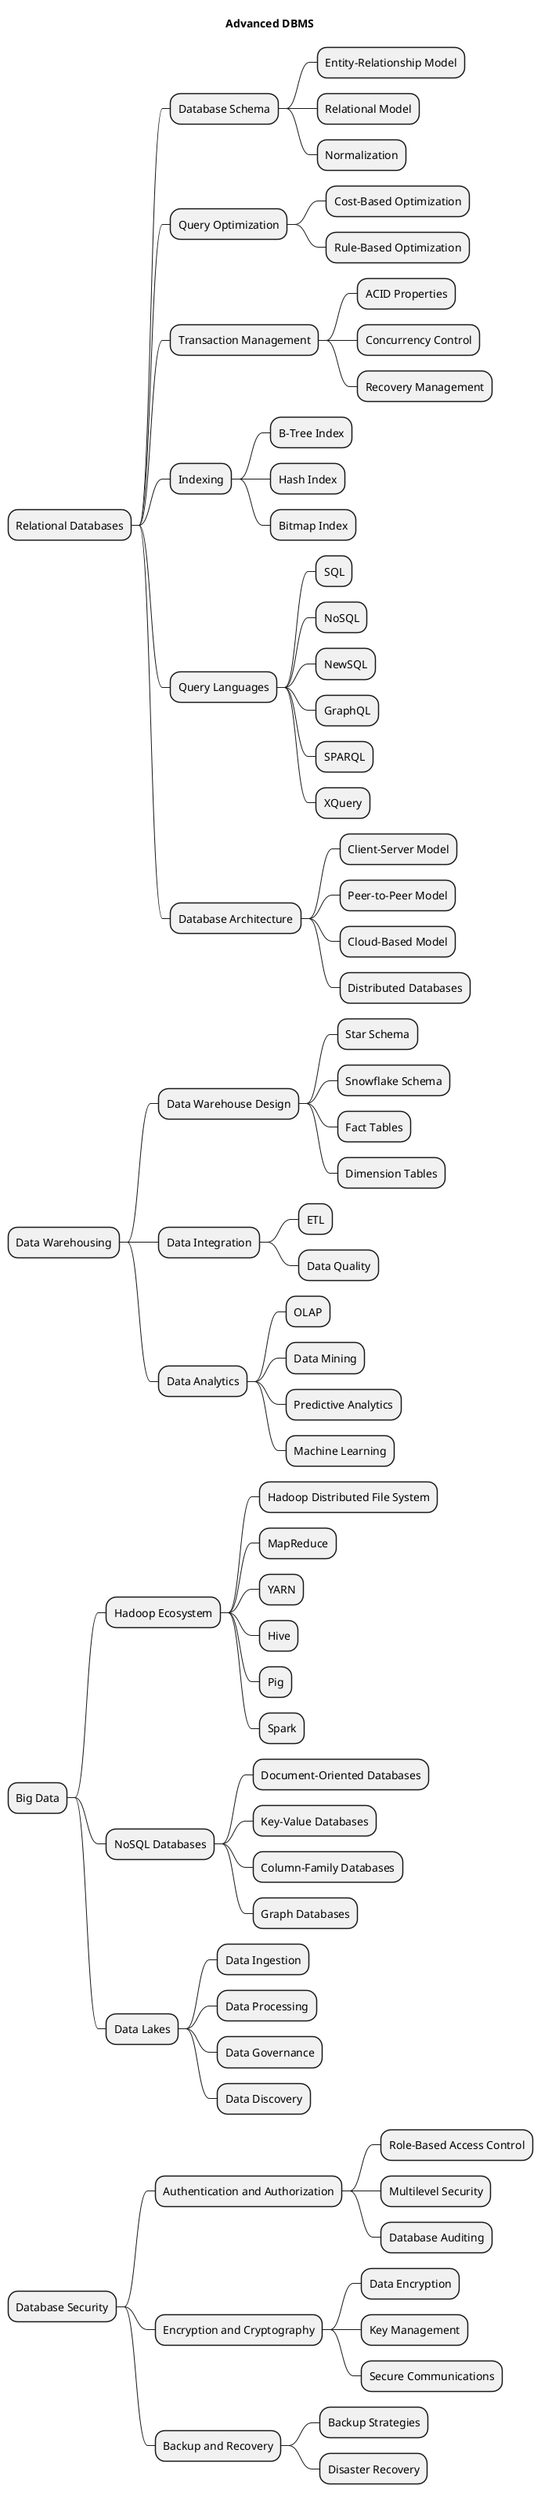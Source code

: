 @startmindmap
title Advanced DBMS
* Relational Databases
** Database Schema
*** Entity-Relationship Model
*** Relational Model
*** Normalization
** Query Optimization
*** Cost-Based Optimization
*** Rule-Based Optimization
** Transaction Management
*** ACID Properties
*** Concurrency Control
*** Recovery Management
** Indexing
*** B-Tree Index
*** Hash Index
*** Bitmap Index
** Query Languages
*** SQL
*** NoSQL
*** NewSQL
*** GraphQL
*** SPARQL
*** XQuery
** Database Architecture
*** Client-Server Model
*** Peer-to-Peer Model
*** Cloud-Based Model
*** Distributed Databases
* Data Warehousing
** Data Warehouse Design
*** Star Schema
*** Snowflake Schema
*** Fact Tables
*** Dimension Tables
** Data Integration
*** ETL
*** Data Quality
** Data Analytics
*** OLAP
*** Data Mining
*** Predictive Analytics
*** Machine Learning
* Big Data
** Hadoop Ecosystem
*** Hadoop Distributed File System
*** MapReduce
*** YARN
*** Hive
*** Pig
*** Spark
** NoSQL Databases
*** Document-Oriented Databases
*** Key-Value Databases
*** Column-Family Databases
*** Graph Databases
** Data Lakes
*** Data Ingestion
*** Data Processing
*** Data Governance
*** Data Discovery
* Database Security
** Authentication and Authorization
*** Role-Based Access Control
*** Multilevel Security
*** Database Auditing
** Encryption and Cryptography
*** Data Encryption
*** Key Management
*** Secure Communications
** Backup and Recovery
*** Backup Strategies
*** Disaster Recovery
@endmindmap
